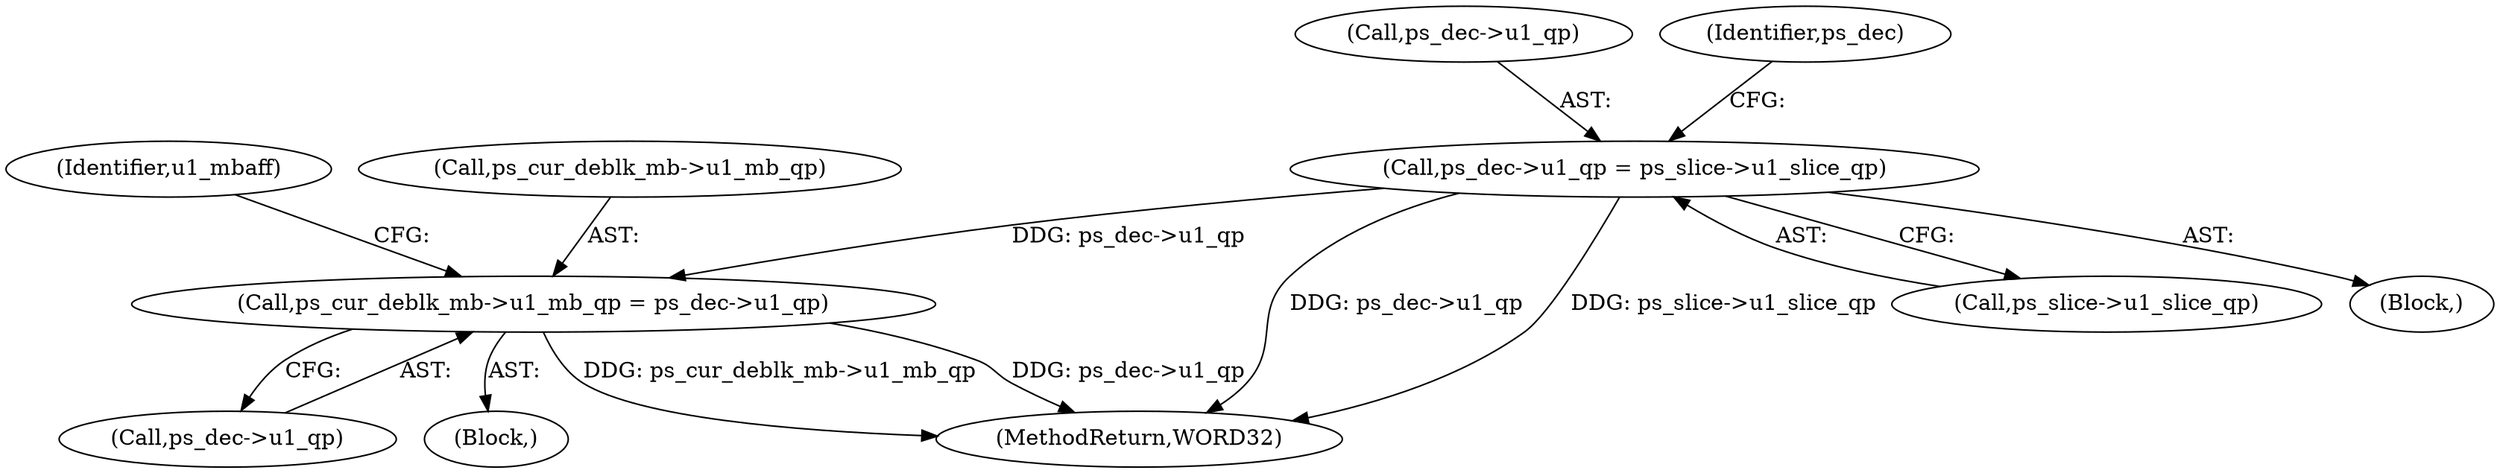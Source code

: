 digraph "0_Android_cc676ebd95247646e67907ccab150fb77a847335_0@pointer" {
"1000951" [label="(Call,ps_dec->u1_qp = ps_slice->u1_slice_qp)"];
"1001145" [label="(Call,ps_cur_deblk_mb->u1_mb_qp = ps_dec->u1_qp)"];
"1000951" [label="(Call,ps_dec->u1_qp = ps_slice->u1_slice_qp)"];
"1001145" [label="(Call,ps_cur_deblk_mb->u1_mb_qp = ps_dec->u1_qp)"];
"1000952" [label="(Call,ps_dec->u1_qp)"];
"1001153" [label="(Identifier,u1_mbaff)"];
"1000955" [label="(Call,ps_slice->u1_slice_qp)"];
"1000959" [label="(Identifier,ps_dec)"];
"1001146" [label="(Call,ps_cur_deblk_mb->u1_mb_qp)"];
"1001350" [label="(MethodReturn,WORD32)"];
"1001149" [label="(Call,ps_dec->u1_qp)"];
"1000136" [label="(Block,)"];
"1000997" [label="(Block,)"];
"1000951" -> "1000136"  [label="AST: "];
"1000951" -> "1000955"  [label="CFG: "];
"1000952" -> "1000951"  [label="AST: "];
"1000955" -> "1000951"  [label="AST: "];
"1000959" -> "1000951"  [label="CFG: "];
"1000951" -> "1001350"  [label="DDG: ps_dec->u1_qp"];
"1000951" -> "1001350"  [label="DDG: ps_slice->u1_slice_qp"];
"1000951" -> "1001145"  [label="DDG: ps_dec->u1_qp"];
"1001145" -> "1000997"  [label="AST: "];
"1001145" -> "1001149"  [label="CFG: "];
"1001146" -> "1001145"  [label="AST: "];
"1001149" -> "1001145"  [label="AST: "];
"1001153" -> "1001145"  [label="CFG: "];
"1001145" -> "1001350"  [label="DDG: ps_cur_deblk_mb->u1_mb_qp"];
"1001145" -> "1001350"  [label="DDG: ps_dec->u1_qp"];
}
